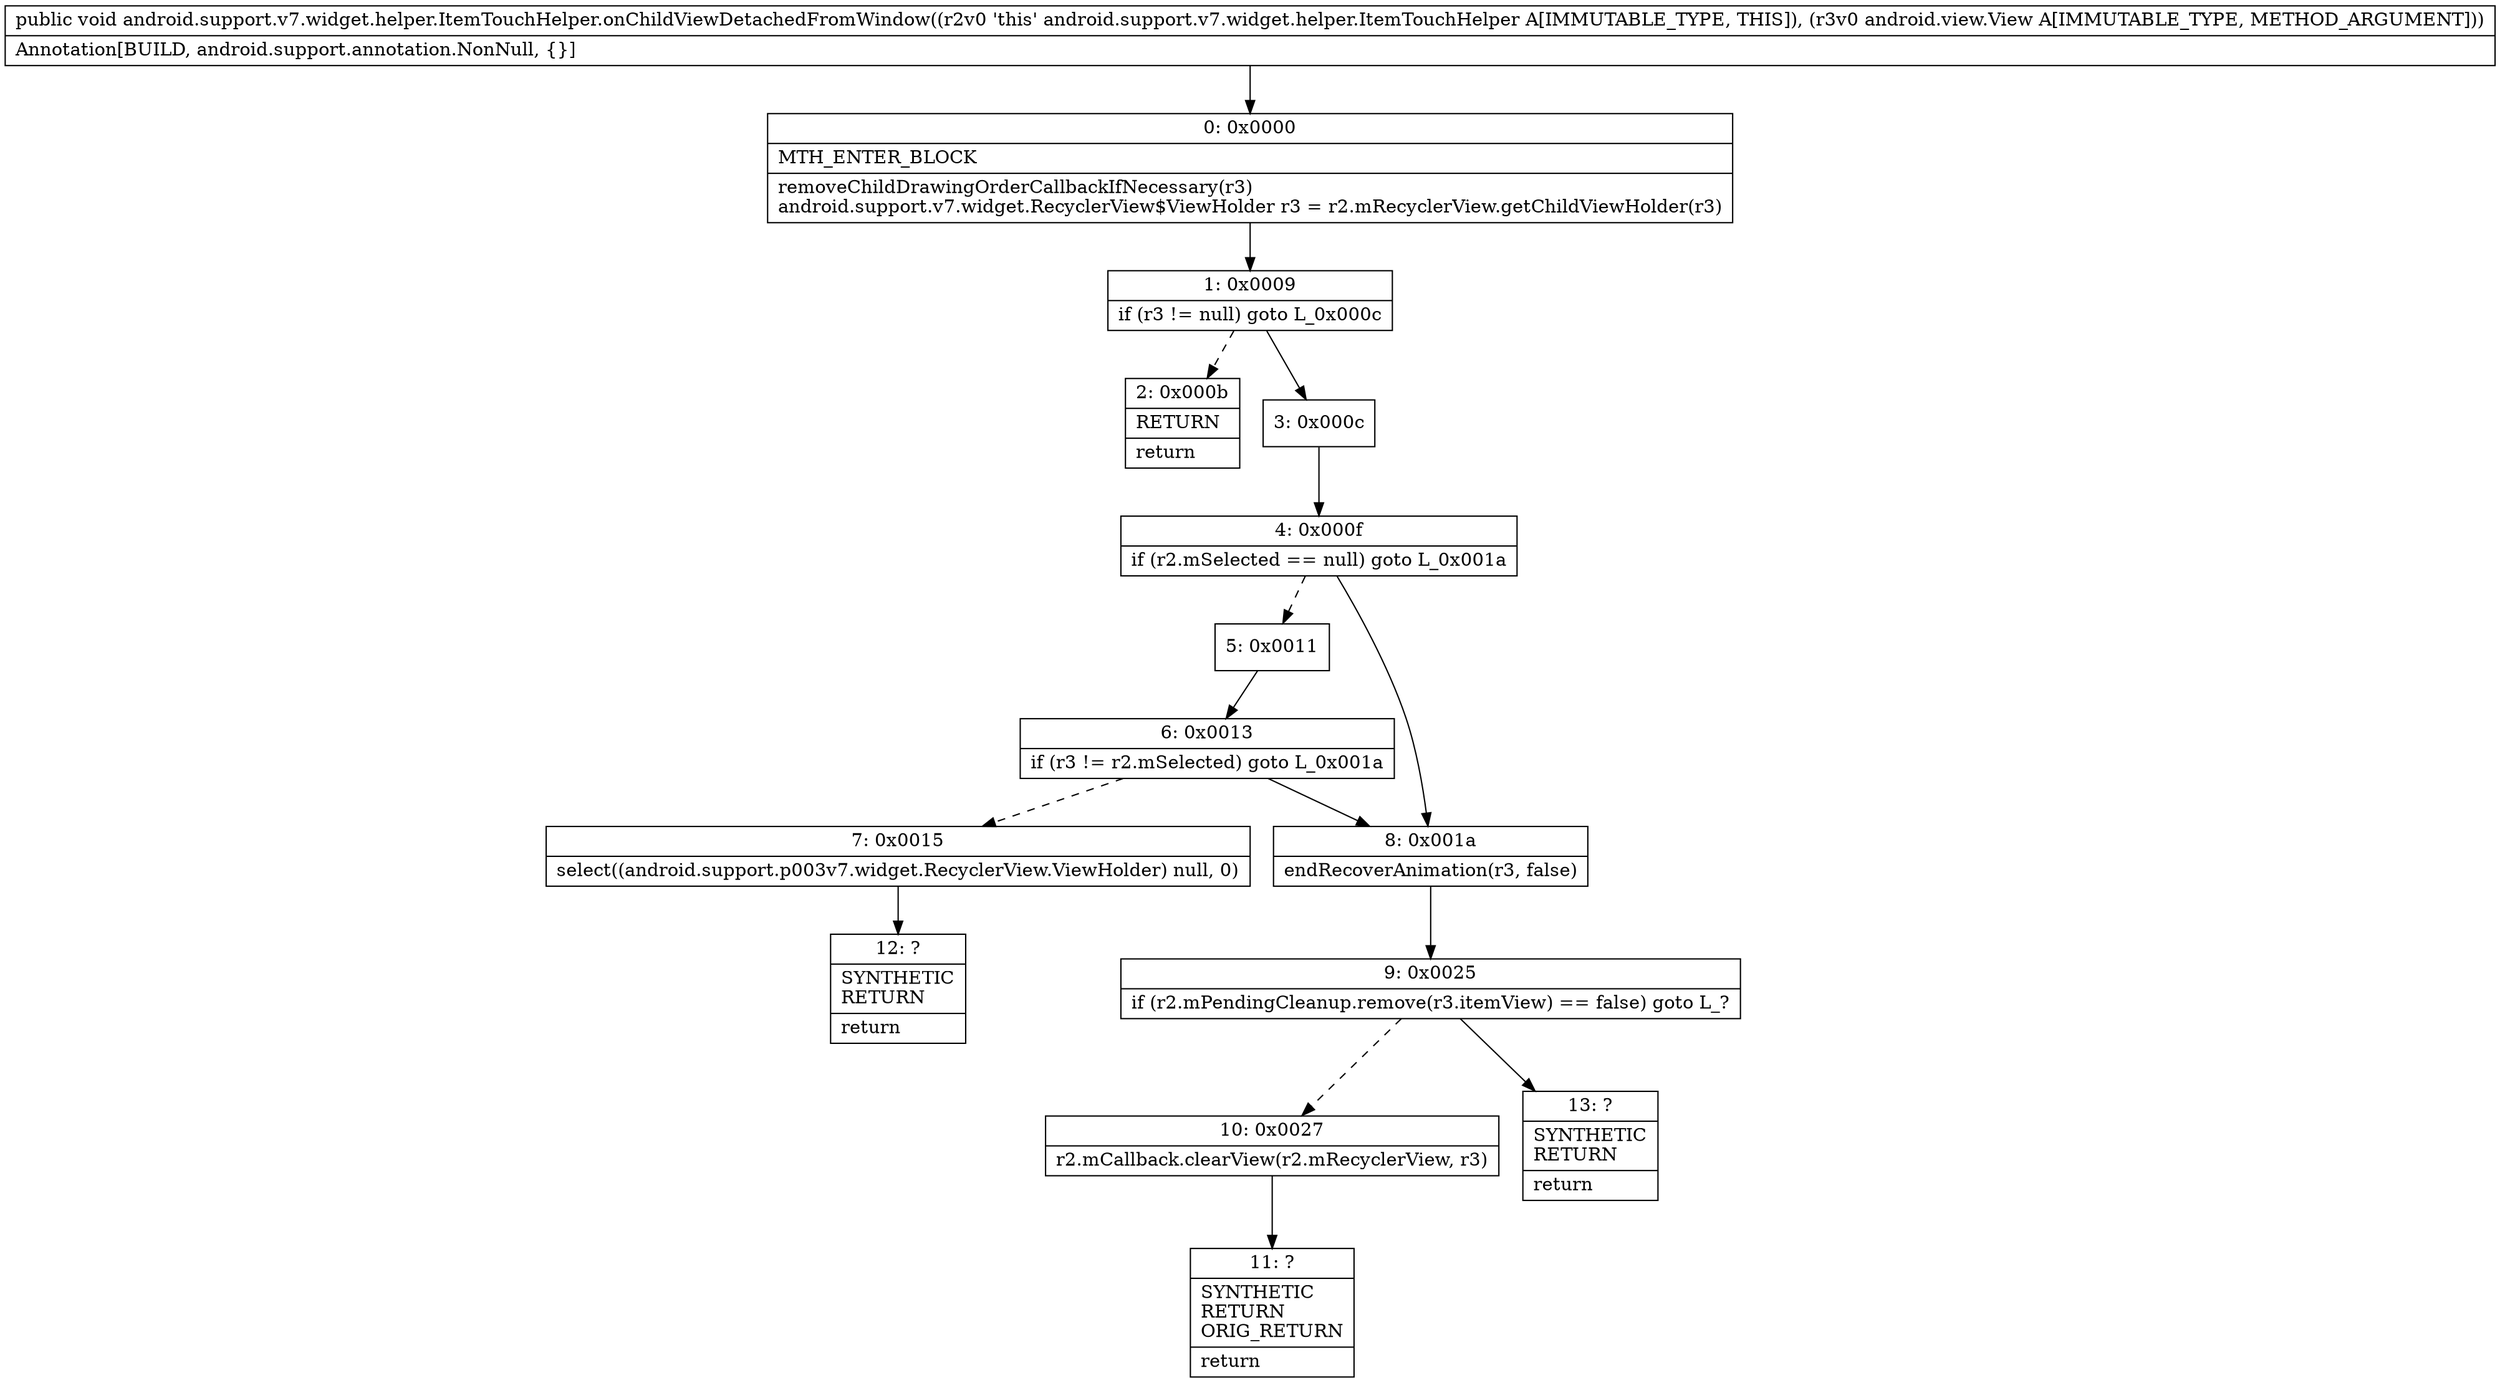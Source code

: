 digraph "CFG forandroid.support.v7.widget.helper.ItemTouchHelper.onChildViewDetachedFromWindow(Landroid\/view\/View;)V" {
Node_0 [shape=record,label="{0\:\ 0x0000|MTH_ENTER_BLOCK\l|removeChildDrawingOrderCallbackIfNecessary(r3)\landroid.support.v7.widget.RecyclerView$ViewHolder r3 = r2.mRecyclerView.getChildViewHolder(r3)\l}"];
Node_1 [shape=record,label="{1\:\ 0x0009|if (r3 != null) goto L_0x000c\l}"];
Node_2 [shape=record,label="{2\:\ 0x000b|RETURN\l|return\l}"];
Node_3 [shape=record,label="{3\:\ 0x000c}"];
Node_4 [shape=record,label="{4\:\ 0x000f|if (r2.mSelected == null) goto L_0x001a\l}"];
Node_5 [shape=record,label="{5\:\ 0x0011}"];
Node_6 [shape=record,label="{6\:\ 0x0013|if (r3 != r2.mSelected) goto L_0x001a\l}"];
Node_7 [shape=record,label="{7\:\ 0x0015|select((android.support.p003v7.widget.RecyclerView.ViewHolder) null, 0)\l}"];
Node_8 [shape=record,label="{8\:\ 0x001a|endRecoverAnimation(r3, false)\l}"];
Node_9 [shape=record,label="{9\:\ 0x0025|if (r2.mPendingCleanup.remove(r3.itemView) == false) goto L_?\l}"];
Node_10 [shape=record,label="{10\:\ 0x0027|r2.mCallback.clearView(r2.mRecyclerView, r3)\l}"];
Node_11 [shape=record,label="{11\:\ ?|SYNTHETIC\lRETURN\lORIG_RETURN\l|return\l}"];
Node_12 [shape=record,label="{12\:\ ?|SYNTHETIC\lRETURN\l|return\l}"];
Node_13 [shape=record,label="{13\:\ ?|SYNTHETIC\lRETURN\l|return\l}"];
MethodNode[shape=record,label="{public void android.support.v7.widget.helper.ItemTouchHelper.onChildViewDetachedFromWindow((r2v0 'this' android.support.v7.widget.helper.ItemTouchHelper A[IMMUTABLE_TYPE, THIS]), (r3v0 android.view.View A[IMMUTABLE_TYPE, METHOD_ARGUMENT]))  | Annotation[BUILD, android.support.annotation.NonNull, \{\}]\l}"];
MethodNode -> Node_0;
Node_0 -> Node_1;
Node_1 -> Node_2[style=dashed];
Node_1 -> Node_3;
Node_3 -> Node_4;
Node_4 -> Node_5[style=dashed];
Node_4 -> Node_8;
Node_5 -> Node_6;
Node_6 -> Node_7[style=dashed];
Node_6 -> Node_8;
Node_7 -> Node_12;
Node_8 -> Node_9;
Node_9 -> Node_10[style=dashed];
Node_9 -> Node_13;
Node_10 -> Node_11;
}


